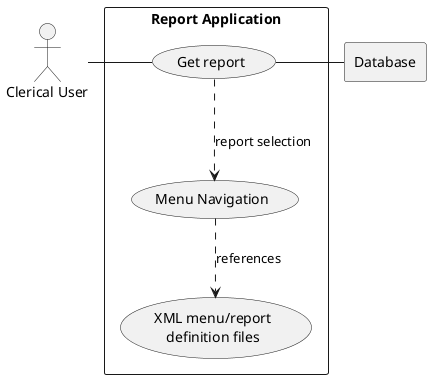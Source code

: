 @startuml

actor User as "Clerical User"

rectangle Database

rectangle "Report Application" {
    usecase UC as "Get report"

    usecase Nav as "Menu Navigation"

    usecase FLE as "XML menu/report
    definition files"

    User - UC
    UC ..> Nav : report selection
    Nav ..> FLE : references
    UC - Database
}

@enduml